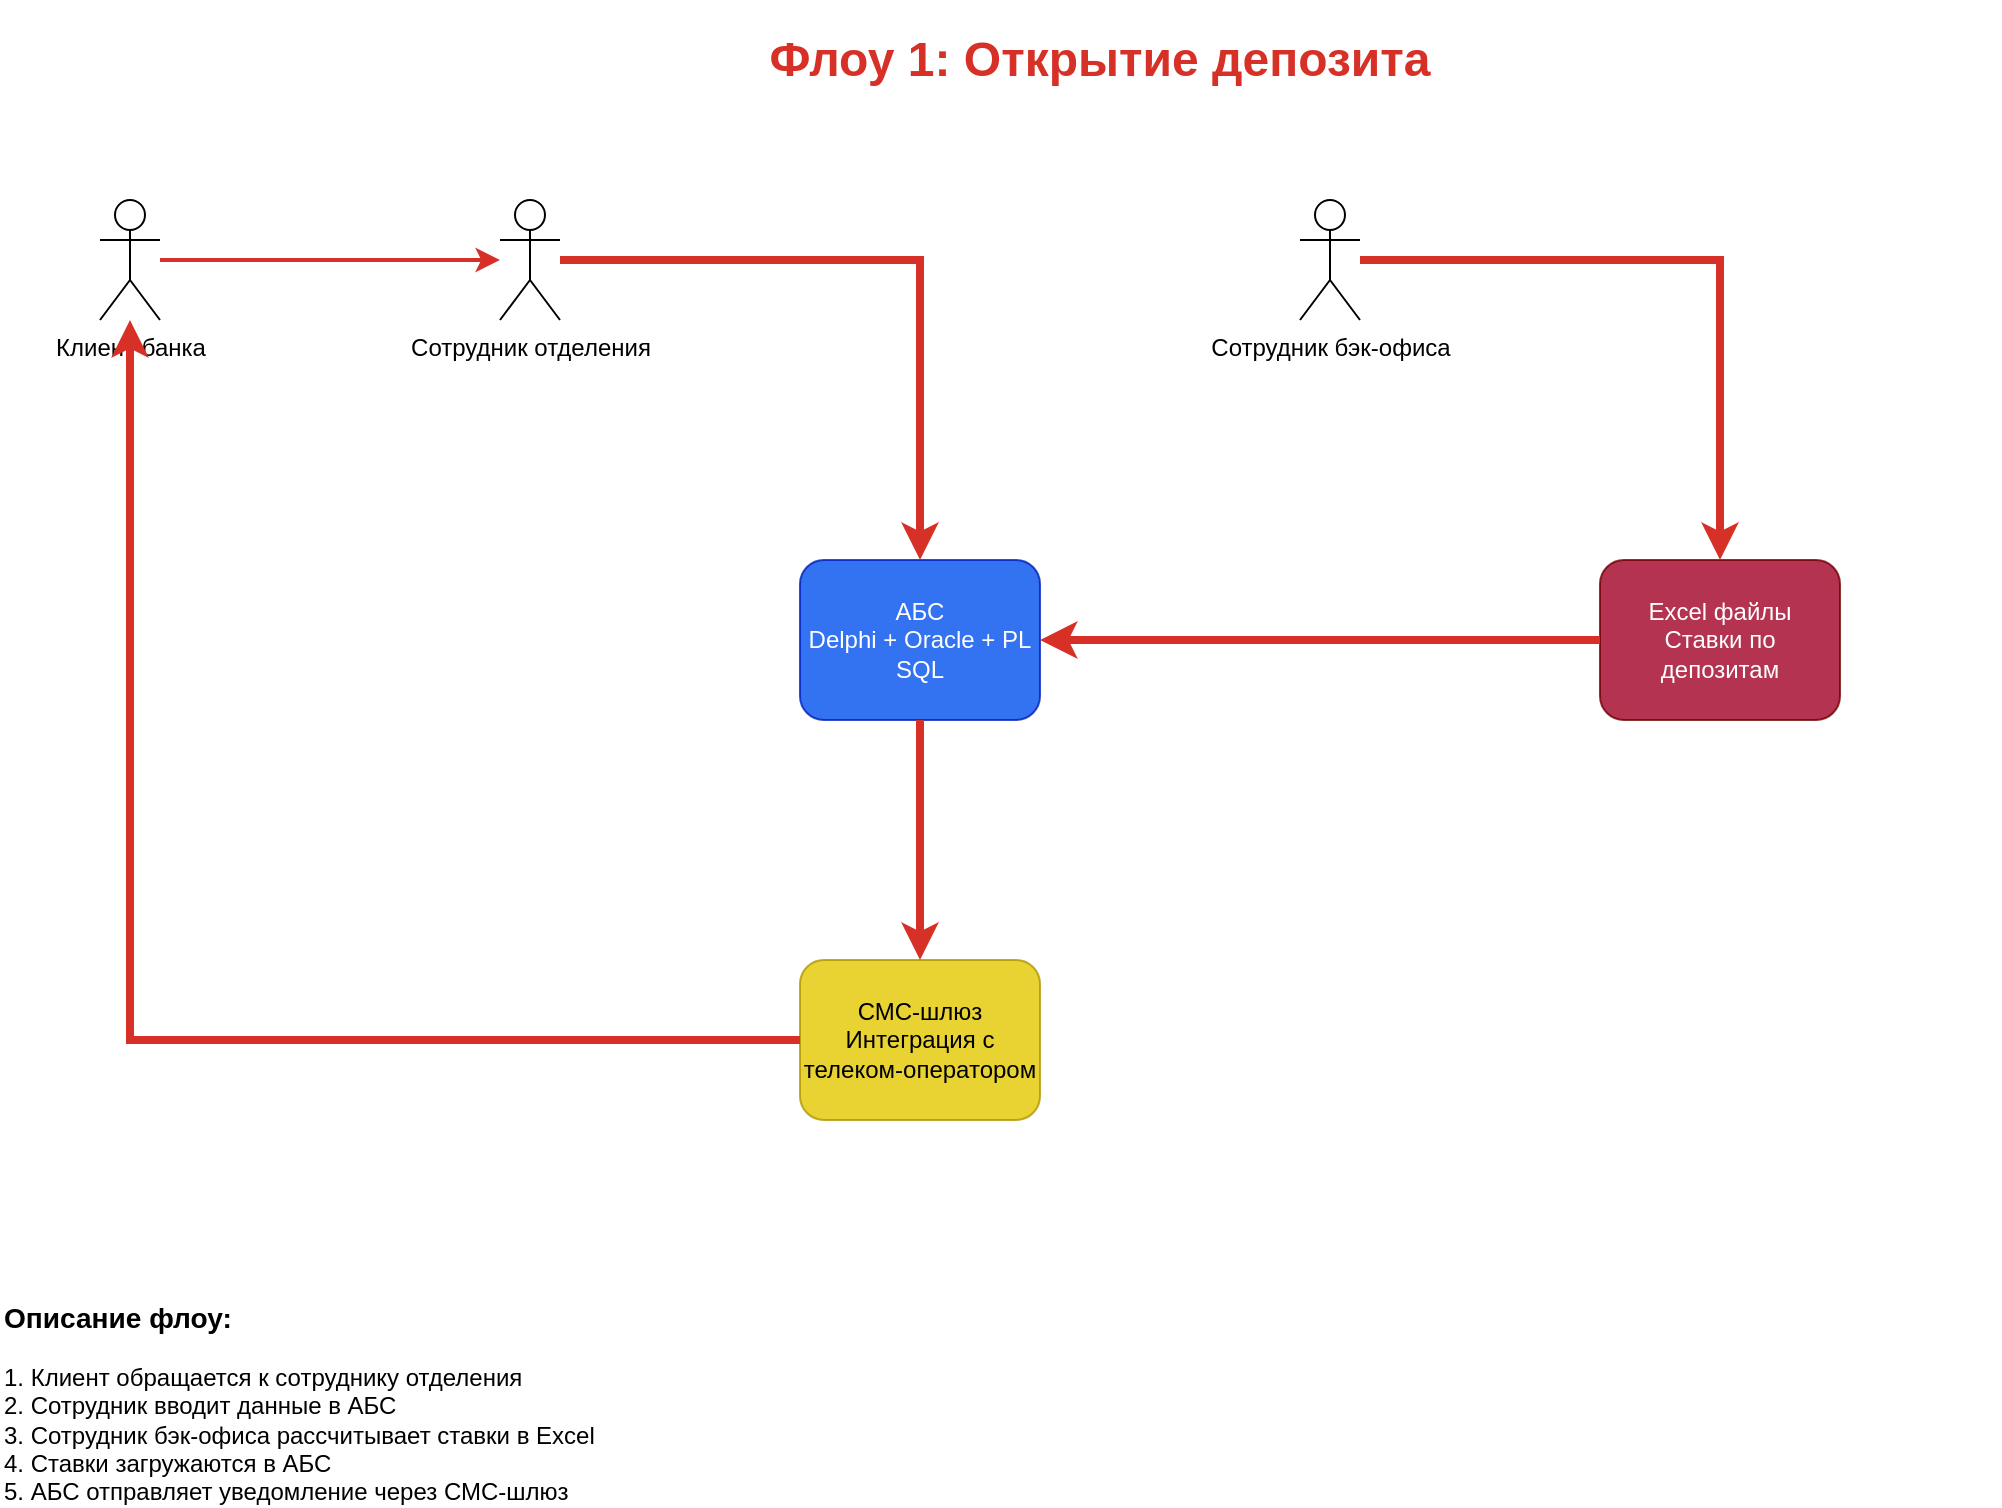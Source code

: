 <?xml version="1.0" encoding="UTF-8"?>
<mxfile version="28.1.0" pages="5">
  <diagram id="SDEcN5aE8mIFX2fuB6lK" name="Флоу 1 - Открытие депозита">
    <mxGraphModel dx="1216" dy="704" grid="1" gridSize="10" guides="1" tooltips="1" connect="1" arrows="1" fold="1" page="1" pageScale="1" pageWidth="827" pageHeight="1169" math="0" shadow="0">
      <root>
        <mxCell id="0" />
        <mxCell id="1" parent="0" />
        <mxCell id="dULL-XnE3XtC2CjLmlXY-1" value="Флоу 1: Открытие депозита" style="text;html=1;align=center;verticalAlign=middle;whiteSpace=wrap;rounded=0;fontSize=24;fontStyle=1;fontColor=#d73027;" vertex="1" parent="1">
          <mxGeometry x="400" y="20" width="400" height="60" as="geometry" />
        </mxCell>
        <mxCell id="dULL-XnE3XtC2CjLmlXY-2" value="Клиент банка" style="shape=umlActor;verticalLabelPosition=bottom;verticalAlign=top;html=1;outlineConnect=0;" vertex="1" parent="1">
          <mxGeometry x="100" y="120" width="30" height="60" as="geometry" />
        </mxCell>
        <mxCell id="dULL-XnE3XtC2CjLmlXY-3" value="Сотрудник отделения" style="shape=umlActor;verticalLabelPosition=bottom;verticalAlign=top;html=1;outlineConnect=0;" vertex="1" parent="1">
          <mxGeometry x="300" y="120" width="30" height="60" as="geometry" />
        </mxCell>
        <mxCell id="dULL-XnE3XtC2CjLmlXY-4" value="Сотрудник бэк-офиса" style="shape=umlActor;verticalLabelPosition=bottom;verticalAlign=top;html=1;outlineConnect=0;" vertex="1" parent="1">
          <mxGeometry x="700" y="120" width="30" height="60" as="geometry" />
        </mxCell>
        <mxCell id="dULL-XnE3XtC2CjLmlXY-5" value="АБС&lt;div&gt;Delphi + Oracle + PL SQL&lt;/div&gt;" style="rounded=1;whiteSpace=wrap;html=1;fillColor=#0050ef;fontColor=#ffffff;strokeColor=#001DBC;opacity=80;" vertex="1" parent="1">
          <mxGeometry x="450" y="300" width="120" height="80" as="geometry" />
        </mxCell>
        <mxCell id="dULL-XnE3XtC2CjLmlXY-6" value="СМС-шлюз&lt;div&gt;Интеграция с телеком-оператором&lt;/div&gt;" style="rounded=1;whiteSpace=wrap;html=1;fillColor=#e3c800;fontColor=#000000;strokeColor=#B09500;opacity=80;" vertex="1" parent="1">
          <mxGeometry x="450" y="500" width="120" height="80" as="geometry" />
        </mxCell>
        <mxCell id="dULL-XnE3XtC2CjLmlXY-7" value="Excel файлы&lt;div&gt;Ставки по депозитам&lt;/div&gt;" style="rounded=1;whiteSpace=wrap;html=1;fillColor=#a20025;fontColor=#ffffff;strokeColor=#6F0000;opacity=80;" vertex="1" parent="1">
          <mxGeometry x="850" y="300" width="120" height="80" as="geometry" />
        </mxCell>
        <mxCell id="dULL-XnE3XtC2CjLmlXY-8" style="edgeStyle=orthogonalEdgeStyle;rounded=0;orthogonalLoop=1;jettySize=auto;html=1;strokeColor=#d73027;strokeWidth=2;fontSize=10;" edge="1" parent="1" source="dULL-XnE3XtC2CjLmlXY-2" target="dULL-XnE3XtC2CjLmlXY-3">
          <mxGeometry relative="1" as="geometry" />
        </mxCell>
        <mxCell id="dULL-XnE3XtC2CjLmlXY-9" style="edgeStyle=orthogonalEdgeStyle;rounded=0;orthogonalLoop=1;jettySize=auto;html=1;strokeColor=#d73027;strokeWidth=4;" edge="1" parent="1" source="dULL-XnE3XtC2CjLmlXY-3" target="dULL-XnE3XtC2CjLmlXY-5">
          <mxGeometry relative="1" as="geometry" />
        </mxCell>
        <mxCell id="dULL-XnE3XtC2CjLmlXY-10" style="edgeStyle=orthogonalEdgeStyle;rounded=0;orthogonalLoop=1;jettySize=auto;html=1;strokeColor=#d73027;strokeWidth=4;" edge="1" parent="1" source="dULL-XnE3XtC2CjLmlXY-4" target="dULL-XnE3XtC2CjLmlXY-7">
          <mxGeometry relative="1" as="geometry" />
        </mxCell>
        <mxCell id="dULL-XnE3XtC2CjLmlXY-11" style="edgeStyle=orthogonalEdgeStyle;rounded=0;orthogonalLoop=1;jettySize=auto;html=1;strokeColor=#d73027;strokeWidth=4;" edge="1" parent="1" source="dULL-XnE3XtC2CjLmlXY-7" target="dULL-XnE3XtC2CjLmlXY-5">
          <mxGeometry relative="1" as="geometry" />
        </mxCell>
        <mxCell id="dULL-XnE3XtC2CjLmlXY-12" style="edgeStyle=orthogonalEdgeStyle;rounded=0;orthogonalLoop=1;jettySize=auto;html=1;strokeColor=#d73027;strokeWidth=4;" edge="1" parent="1" source="dULL-XnE3XtC2CjLmlXY-5" target="dULL-XnE3XtC2CjLmlXY-6">
          <mxGeometry relative="1" as="geometry" />
        </mxCell>
        <mxCell id="dULL-XnE3XtC2CjLmlXY-13" style="edgeStyle=orthogonalEdgeStyle;rounded=0;orthogonalLoop=1;jettySize=auto;html=1;strokeColor=#d73027;strokeWidth=4;" edge="1" parent="1" source="dULL-XnE3XtC2CjLmlXY-6" target="dULL-XnE3XtC2CjLmlXY-2">
          <mxGeometry relative="1" as="geometry" />
        </mxCell>
        <mxCell id="dULL-XnE3XtC2CjLmlXY-14" value="&lt;h3&gt;Описание флоу:&lt;/h3&gt;&lt;div&gt;1. Клиент обращается к сотруднику отделения&lt;/div&gt;&lt;div&gt;2. Сотрудник вводит данные в АБС&lt;/div&gt;&lt;div&gt;3. Сотрудник бэк-офиса рассчитывает ставки в Excel&lt;/div&gt;&lt;div&gt;4. Ставки загружаются в АБС&lt;/div&gt;&lt;div&gt;5. АБС отправляет уведомление через СМС-шлюз&lt;/div&gt;&lt;div&gt;6. Клиент получает СМС-подтверждение&lt;/div&gt;" style="text;html=1;whiteSpace=wrap;overflow=hidden;rounded=0;" vertex="1" parent="1">
          <mxGeometry x="50" y="650" width="1000" height="120" as="geometry" />
        </mxCell>
      </root>
    </mxGraphModel>
  </diagram>
  <diagram name="Флоу 2 - Консультирование" id="VXCpD2yp5AxTk0F-TdPb">
    <mxGraphModel dx="1200" dy="800" grid="1" gridSize="10" guides="1" tooltips="1" connect="1" arrows="1" fold="1" page="2" pageScale="1" pageWidth="1200" pageHeight="800" math="0" shadow="0">
      <root>
        <mxCell id="0" />
        <mxCell id="1" parent="0" />
        <!-- Заголовок -->
        <mxCell id="title2" value="Флоу 2: Консультирование" style="text;html=1;align=center;verticalAlign=middle;whiteSpace=wrap;rounded=0;fontSize=24;fontStyle=1;fontColor=#4575b4;" vertex="1" parent="1">
          <mxGeometry x="400" y="20" width="400" height="60" as="geometry" />
        </mxCell>
        <!-- АКТОРЫ -->
        <mxCell id="client2" value="Клиент банка" style="shape=umlActor;verticalLabelPosition=bottom;verticalAlign=top;html=1;outlineConnect=0;" vertex="1" parent="1">
          <mxGeometry x="100" y="120" width="30" height="60" as="geometry" />
        </mxCell>
        <mxCell id="callcenter-operator2" value="Оператор кол-центра" style="shape=umlActor;verticalLabelPosition=bottom;verticalAlign=top;html=1;outlineConnect=0;" vertex="1" parent="1">
          <mxGeometry x="500" y="120" width="30" height="60" as="geometry" />
        </mxCell>
        <!-- СИСТЕМЫ -->
        <mxCell id="callcenter-system2" value="Система кол-центра&lt;div&gt;React.js + Java Spring Boot + PostgreSQL&lt;/div&gt;" style="rounded=1;whiteSpace=wrap;html=1;fillColor=#0050ef;fontColor=#ffffff;strokeColor=#001DBC;opacity=80;" vertex="1" parent="1">
          <mxGeometry x="650" y="300" width="120" height="80" as="geometry" />
        </mxCell>
        <mxCell id="abs2" value="АБС&lt;div&gt;Delphi + Oracle + PL SQL&lt;/div&gt;" style="rounded=1;whiteSpace=wrap;html=1;fillColor=#0050ef;fontColor=#ffffff;strokeColor=#001DBC;opacity=80;" vertex="1" parent="1">
          <mxGeometry x="450" y="300" width="120" height="80" as="geometry" />
        </mxCell>
        <mxCell id="sms-gateway2" value="СМС-шлюз&lt;div&gt;Интеграция с телеком-оператором&lt;/div&gt;" style="rounded=1;whiteSpace=wrap;html=1;fillColor=#e3c800;fontColor=#000000;strokeColor=#B09500;opacity=80;" vertex="1" parent="1">
          <mxGeometry x="450" y="500" width="120" height="80" as="geometry" />
        </mxCell>
        <!-- СТРЕЛКИ ФЛОУ 2 -->
        <mxCell id="flow2-1" style="edgeStyle=orthogonalEdgeStyle;rounded=0;orthogonalLoop=1;jettySize=auto;html=1;strokeColor=#4575b4;strokeWidth=4;" edge="1" parent="1" source="client2" target="callcenter-operator2">
          <mxGeometry relative="1" as="geometry" />
        </mxCell>
        <mxCell id="flow2-2" style="edgeStyle=orthogonalEdgeStyle;rounded=0;orthogonalLoop=1;jettySize=auto;html=1;strokeColor=#4575b4;strokeWidth=4;" edge="1" parent="1" source="callcenter-operator2" target="callcenter-system2">
          <mxGeometry relative="1" as="geometry" />
        </mxCell>
        <mxCell id="flow2-3" style="edgeStyle=orthogonalEdgeStyle;rounded=0;orthogonalLoop=1;jettySize=auto;html=1;strokeColor=#4575b4;strokeWidth=4;" edge="1" parent="1" source="callcenter-system2" target="abs2">
          <mxGeometry relative="1" as="geometry" />
        </mxCell>
        <mxCell id="flow2-4" style="edgeStyle=orthogonalEdgeStyle;rounded=0;orthogonalLoop=1;jettySize=auto;html=1;strokeColor=#4575b4;strokeWidth=4;" edge="1" parent="1" source="abs2" target="sms-gateway2">
          <mxGeometry relative="1" as="geometry" />
        </mxCell>
        <mxCell id="flow2-5" style="edgeStyle=orthogonalEdgeStyle;rounded=0;orthogonalLoop=1;jettySize=auto;html=1;strokeColor=#4575b4;strokeWidth=4;" edge="1" parent="1" source="sms-gateway2" target="client2">
          <mxGeometry relative="1" as="geometry" />
        </mxCell>
        <!-- ОПИСАНИЕ -->
        <mxCell id="description2" value="&lt;h3&gt;Описание флоу:&lt;/h3&gt;&lt;div&gt;1. Клиент звонит в кол-центр&lt;/div&gt;&lt;div&gt;2. Оператор кол-центра обрабатывает запрос&lt;/div&gt;&lt;div&gt;3. Система кол-центра запрашивает данные из АБС&lt;/div&gt;&lt;div&gt;4. АБС отправляет уведомление через СМС-шлюз&lt;/div&gt;&lt;div&gt;5. Клиент получает СМС-подтверждение&lt;/div&gt;" style="text;html=1;whiteSpace=wrap;overflow=hidden;rounded=0;" vertex="1" parent="1">
          <mxGeometry x="50" y="650" width="1000" height="120" as="geometry" />
        </mxCell>
      </root>
    </mxGraphModel>
  </diagram>
  <diagram name="Флоу 3 - Подача заявки" id="iLowLFmEuqx5V4elURgO">
    <mxGraphModel dx="1200" dy="800" grid="1" gridSize="10" guides="1" tooltips="1" connect="1" arrows="1" fold="1" page="3" pageScale="1" pageWidth="1200" pageHeight="800" math="0" shadow="0">
      <root>
        <mxCell id="0" />
        <mxCell id="1" parent="0" />
        <!-- Заголовок -->
        <mxCell id="title3" value="Флоу 3: Подача заявки" style="text;html=1;align=center;verticalAlign=middle;whiteSpace=wrap;rounded=0;fontSize=24;fontStyle=1;fontColor=#1a9850;" vertex="1" parent="1">
          <mxGeometry x="400" y="20" width="400" height="60" as="geometry" />
        </mxCell>
        <!-- АКТОРЫ -->
        <mxCell id="client3" value="Клиент банка" style="shape=umlActor;verticalLabelPosition=bottom;verticalAlign=top;html=1;outlineConnect=0;" vertex="1" parent="1">
          <mxGeometry x="100" y="120" width="30" height="60" as="geometry" />
        </mxCell>
        <mxCell id="callcenter-operator3" value="Оператор кол-центра" style="shape=umlActor;verticalLabelPosition=bottom;verticalAlign=top;html=1;outlineConnect=0;" vertex="1" parent="1">
          <mxGeometry x="700" y="120" width="30" height="60" as="geometry" />
        </mxCell>
        <!-- СИСТЕМЫ -->
        <mxCell id="website3" value="Сайт банка&lt;div&gt;PHP + React.js&lt;/div&gt;" style="rounded=1;whiteSpace=wrap;html=1;fillColor=#0050ef;fontColor=#ffffff;strokeColor=#001DBC;opacity=80;" vertex="1" parent="1">
          <mxGeometry x="250" y="300" width="120" height="80" as="geometry" />
        </mxCell>
        <mxCell id="callcenter-system3" value="Система кол-центра&lt;div&gt;React.js + Java Spring Boot + PostgreSQL&lt;/div&gt;" style="rounded=1;whiteSpace=wrap;html=1;fillColor=#0050ef;fontColor=#ffffff;strokeColor=#001DBC;opacity=80;" vertex="1" parent="1">
          <mxGeometry x="450" y="300" width="120" height="80" as="geometry" />
        </mxCell>
        <!-- СТРЕЛКИ ФЛОУ 3 -->
        <mxCell id="flow3-1" style="edgeStyle=orthogonalEdgeStyle;rounded=0;orthogonalLoop=1;jettySize=auto;html=1;strokeColor=#1a9850;strokeWidth=4;" edge="1" parent="1" source="client3" target="website3">
          <mxGeometry relative="1" as="geometry" />
        </mxCell>
        <mxCell id="flow3-2" style="edgeStyle=orthogonalEdgeStyle;rounded=0;orthogonalLoop=1;jettySize=auto;html=1;strokeColor=#1a9850;strokeWidth=4;" edge="1" parent="1" source="website3" target="callcenter-system3">
          <mxGeometry relative="1" as="geometry" />
        </mxCell>
        <mxCell id="flow3-3" style="edgeStyle=orthogonalEdgeStyle;rounded=0;orthogonalLoop=1;jettySize=auto;html=1;strokeColor=#1a9850;strokeWidth=4;" edge="1" parent="1" source="callcenter-system3" target="callcenter-operator3">
          <mxGeometry relative="1" as="geometry" />
        </mxCell>
        <mxCell id="flow3-4" style="edgeStyle=orthogonalEdgeStyle;rounded=0;orthogonalLoop=1;jettySize=auto;html=1;strokeColor=#1a9850;strokeWidth=4;" edge="1" parent="1" source="callcenter-operator3" target="client3">
          <mxGeometry relative="1" as="geometry" />
        </mxCell>
        <!-- ОПИСАНИЕ -->
        <mxCell id="description3" value="&lt;h3&gt;Описание флоу:&lt;/h3&gt;&lt;div&gt;1. Клиент заходит на сайт банка&lt;/div&gt;&lt;div&gt;2. Сайт передает заявку в систему кол-центра&lt;/div&gt;&lt;div&gt;3. Система кол-центра передает заявку оператору&lt;/div&gt;&lt;div&gt;4. Оператор связывается с клиентом&lt;/div&gt;" style="text;html=1;whiteSpace=wrap;overflow=hidden;rounded=0;" vertex="1" parent="1">
          <mxGeometry x="50" y="650" width="1000" height="120" as="geometry" />
        </mxCell>
      </root>
    </mxGraphModel>
  </diagram>
  <diagram name="Флоу 4 - Проведение платежа" id="PldoOKZJ7Zaa9CfQ0Hre">
    <mxGraphModel dx="1200" dy="800" grid="1" gridSize="10" guides="1" tooltips="1" connect="1" arrows="1" fold="1" page="4" pageScale="1" pageWidth="1200" pageHeight="800" math="0" shadow="0">
      <root>
        <mxCell id="0" />
        <mxCell id="1" parent="0" />
        <!-- Заголовок -->
        <mxCell id="title4" value="Флоу 4: Проведение платежа" style="text;html=1;align=center;verticalAlign=middle;whiteSpace=wrap;rounded=0;fontSize=24;fontStyle=1;fontColor=#fd8d3c;" vertex="1" parent="1">
          <mxGeometry x="400" y="20" width="400" height="60" as="geometry" />
        </mxCell>
        <!-- АКТОРЫ -->
        <mxCell id="client4" value="Клиент банка" style="shape=umlActor;verticalLabelPosition=bottom;verticalAlign=top;html=1;outlineConnect=0;" vertex="1" parent="1">
          <mxGeometry x="100" y="120" width="30" height="60" as="geometry" />
        </mxCell>
        <!-- СИСТЕМЫ -->
        <mxCell id="internet-bank4" value="Интернет-банк&lt;div&gt;ASP.NET MVC 4.5 + MS SQL&lt;/div&gt;" style="rounded=1;whiteSpace=wrap;html=1;fillColor=#0050ef;fontColor=#ffffff;strokeColor=#001DBC;opacity=80;" vertex="1" parent="1">
          <mxGeometry x="250" y="300" width="120" height="80" as="geometry" />
        </mxCell>
        <mxCell id="abs4" value="АБС&lt;div&gt;Delphi + Oracle + PL SQL&lt;/div&gt;" style="rounded=1;whiteSpace=wrap;html=1;fillColor=#0050ef;fontColor=#ffffff;strokeColor=#001DBC;opacity=80;" vertex="1" parent="1">
          <mxGeometry x="450" y="300" width="120" height="80" as="geometry" />
        </mxCell>
        <mxCell id="sms-gateway4" value="СМС-шлюз&lt;div&gt;Интеграция с телеком-оператором&lt;/div&gt;" style="rounded=1;whiteSpace=wrap;html=1;fillColor=#e3c800;fontColor=#000000;strokeColor=#B09500;opacity=80;" vertex="1" parent="1">
          <mxGeometry x="450" y="500" width="120" height="80" as="geometry" />
        </mxCell>
        <!-- СТРЕЛКИ ФЛОУ 4 -->
        <mxCell id="flow4-1" style="edgeStyle=orthogonalEdgeStyle;rounded=0;orthogonalLoop=1;jettySize=auto;html=1;strokeColor=#fd8d3c;strokeWidth=4;" edge="1" parent="1" source="client4" target="internet-bank4">
          <mxGeometry relative="1" as="geometry" />
        </mxCell>
        <mxCell id="flow4-2" style="edgeStyle=orthogonalEdgeStyle;rounded=0;orthogonalLoop=1;jettySize=auto;html=1;strokeColor=#fd8d3c;strokeWidth=4;" edge="1" parent="1" source="internet-bank4" target="abs4">
          <mxGeometry relative="1" as="geometry" />
        </mxCell>
        <mxCell id="flow4-3" style="edgeStyle=orthogonalEdgeStyle;rounded=0;orthogonalLoop=1;jettySize=auto;html=1;strokeColor=#fd8d3c;strokeWidth=4;" edge="1" parent="1" source="abs4" target="sms-gateway4">
          <mxGeometry relative="1" as="geometry" />
        </mxCell>
        <mxCell id="flow4-4" style="edgeStyle=orthogonalEdgeStyle;rounded=0;orthogonalLoop=1;jettySize=auto;html=1;strokeColor=#fd8d3c;strokeWidth=4;" edge="1" parent="1" source="sms-gateway4" target="client4">
          <mxGeometry relative="1" as="geometry" />
        </mxCell>
        <!-- ОПИСАНИЕ -->
        <mxCell id="description4" value="&lt;h3&gt;Описание флоу:&lt;/h3&gt;&lt;div&gt;1. Клиент входит в интернет-банк&lt;/div&gt;&lt;div&gt;2. Интернет-банк передает платеж в АБС&lt;/div&gt;&lt;div&gt;3. АБС отправляет уведомление через СМС-шлюз&lt;/div&gt;&lt;div&gt;4. Клиент получает СМС-подтверждение&lt;/div&gt;" style="text;html=1;whiteSpace=wrap;overflow=hidden;rounded=0;" vertex="1" parent="1">
          <mxGeometry x="50" y="650" width="1000" height="120" as="geometry" />
        </mxCell>
      </root>
    </mxGraphModel>
  </diagram>
  <diagram id="COYLt_VT9IJSnC5lXkUM" name="Страница — 5">
    <mxGraphModel dx="1737" dy="1006" grid="1" gridSize="10" guides="1" tooltips="1" connect="1" arrows="1" fold="1" page="1" pageScale="1" pageWidth="827" pageHeight="1169" math="0" shadow="0">
      <root>
        <mxCell id="0" />
        <mxCell id="1" parent="0" />
        <mxCell id="48U98SgP3mwVh-0RyYtY-1" value="Схема интеграции приложений банка «Стандарт» - 4 основных флоу" style="text;html=1;align=center;verticalAlign=middle;whiteSpace=wrap;rounded=0;fontSize=28;fontStyle=1;" vertex="1" parent="1">
          <mxGeometry x="630" y="420" width="800" height="60" as="geometry" />
        </mxCell>
        <mxCell id="48U98SgP3mwVh-0RyYtY-2" value="ФЛОУ 1: Открытие депозита" style="text;html=1;align=center;verticalAlign=middle;whiteSpace=wrap;rounded=0;fontSize=20;fontStyle=1;fontColor=#d73027;fillColor=#fee5d9;strokeColor=#d73027;" vertex="1" parent="1">
          <mxGeometry x="280" y="500" width="350" height="40" as="geometry" />
        </mxCell>
        <mxCell id="48U98SgP3mwVh-0RyYtY-3" value="Клиент банка" style="shape=umlActor;verticalLabelPosition=bottom;verticalAlign=top;html=1;outlineConnect=0;" vertex="1" parent="1">
          <mxGeometry x="300" y="560" width="30" height="60" as="geometry" />
        </mxCell>
        <mxCell id="48U98SgP3mwVh-0RyYtY-4" value="Сотрудник отделения" style="shape=umlActor;verticalLabelPosition=bottom;verticalAlign=top;html=1;outlineConnect=0;" vertex="1" parent="1">
          <mxGeometry x="420" y="560" width="30" height="60" as="geometry" />
        </mxCell>
        <mxCell id="48U98SgP3mwVh-0RyYtY-5" value="Сотрудник бэк-офиса" style="shape=umlActor;verticalLabelPosition=bottom;verticalAlign=top;html=1;outlineConnect=0;" vertex="1" parent="1">
          <mxGeometry x="555" y="560" width="30" height="60" as="geometry" />
        </mxCell>
        <mxCell id="48U98SgP3mwVh-0RyYtY-6" value="АБС&lt;div&gt;Delphi + Oracle + PL SQL&lt;/div&gt;" style="rounded=1;whiteSpace=wrap;html=1;fillColor=#0050ef;fontColor=#ffffff;strokeColor=#001DBC;opacity=80;" vertex="1" parent="1">
          <mxGeometry x="385" y="690" width="100" height="60" as="geometry" />
        </mxCell>
        <mxCell id="48U98SgP3mwVh-0RyYtY-7" value="СМС-шлюз&lt;div&gt;Интеграция с телеком-оператором&lt;/div&gt;" style="rounded=1;whiteSpace=wrap;html=1;fillColor=#e3c800;fontColor=#000000;strokeColor=#B09500;opacity=80;" vertex="1" parent="1">
          <mxGeometry x="375" y="820" width="100" height="60" as="geometry" />
        </mxCell>
        <mxCell id="48U98SgP3mwVh-0RyYtY-8" value="Excel файлы&lt;div&gt;Ставки по депозитам&lt;/div&gt;" style="rounded=1;whiteSpace=wrap;html=1;fillColor=#a20025;fontColor=#ffffff;strokeColor=#6F0000;opacity=80;" vertex="1" parent="1">
          <mxGeometry x="520" y="690" width="100" height="60" as="geometry" />
        </mxCell>
        <mxCell id="48U98SgP3mwVh-0RyYtY-9" style="edgeStyle=orthogonalEdgeStyle;rounded=0;orthogonalLoop=1;jettySize=auto;html=1;strokeColor=#d73027;strokeWidth=1;" edge="1" parent="1" source="48U98SgP3mwVh-0RyYtY-3" target="48U98SgP3mwVh-0RyYtY-4">
          <mxGeometry relative="1" as="geometry" />
        </mxCell>
        <mxCell id="48U98SgP3mwVh-0RyYtY-10" style="edgeStyle=orthogonalEdgeStyle;rounded=0;orthogonalLoop=1;jettySize=auto;html=1;strokeColor=#d73027;strokeWidth=1;" edge="1" parent="1" source="48U98SgP3mwVh-0RyYtY-4" target="48U98SgP3mwVh-0RyYtY-6">
          <mxGeometry relative="1" as="geometry" />
        </mxCell>
        <mxCell id="48U98SgP3mwVh-0RyYtY-11" style="edgeStyle=orthogonalEdgeStyle;rounded=0;orthogonalLoop=1;jettySize=auto;html=1;strokeColor=#d73027;strokeWidth=1;" edge="1" parent="1" source="48U98SgP3mwVh-0RyYtY-5" target="48U98SgP3mwVh-0RyYtY-8">
          <mxGeometry relative="1" as="geometry" />
        </mxCell>
        <mxCell id="48U98SgP3mwVh-0RyYtY-12" style="edgeStyle=orthogonalEdgeStyle;rounded=0;orthogonalLoop=1;jettySize=auto;html=1;strokeColor=#d73027;strokeWidth=1;" edge="1" parent="1" source="48U98SgP3mwVh-0RyYtY-8" target="48U98SgP3mwVh-0RyYtY-6">
          <mxGeometry relative="1" as="geometry" />
        </mxCell>
        <mxCell id="48U98SgP3mwVh-0RyYtY-13" style="edgeStyle=orthogonalEdgeStyle;rounded=0;orthogonalLoop=1;jettySize=auto;html=1;strokeColor=#d73027;strokeWidth=1;" edge="1" parent="1" source="48U98SgP3mwVh-0RyYtY-6">
          <mxGeometry relative="1" as="geometry">
            <mxPoint x="435" y="820" as="targetPoint" />
          </mxGeometry>
        </mxCell>
        <mxCell id="48U98SgP3mwVh-0RyYtY-14" style="edgeStyle=orthogonalEdgeStyle;rounded=0;orthogonalLoop=1;jettySize=auto;html=1;strokeColor=#d73027;strokeWidth=1;" edge="1" parent="1" target="48U98SgP3mwVh-0RyYtY-3">
          <mxGeometry relative="1" as="geometry">
            <mxPoint x="385" y="850" as="sourcePoint" />
          </mxGeometry>
        </mxCell>
        <mxCell id="48U98SgP3mwVh-0RyYtY-15" value="ФЛОУ 2: Консультирование" style="text;html=1;align=center;verticalAlign=middle;whiteSpace=wrap;rounded=0;fontSize=20;fontStyle=1;fontColor=#4575b4;fillColor=#e3f2fd;strokeColor=#4575b4;" vertex="1" parent="1">
          <mxGeometry x="680" y="500" width="350" height="40" as="geometry" />
        </mxCell>
        <mxCell id="48U98SgP3mwVh-0RyYtY-16" value="Клиент банка" style="shape=umlActor;verticalLabelPosition=bottom;verticalAlign=top;html=1;outlineConnect=0;" vertex="1" parent="1">
          <mxGeometry x="710" y="560" width="30" height="60" as="geometry" />
        </mxCell>
        <mxCell id="48U98SgP3mwVh-0RyYtY-17" value="Оператор кол-центра" style="shape=umlActor;verticalLabelPosition=bottom;verticalAlign=top;html=1;outlineConnect=0;" vertex="1" parent="1">
          <mxGeometry x="830" y="560" width="30" height="60" as="geometry" />
        </mxCell>
        <mxCell id="48U98SgP3mwVh-0RyYtY-18" value="Система кол-центра&lt;div&gt;React.js + Java Spring Boot + PostgreSQL&lt;/div&gt;" style="rounded=1;whiteSpace=wrap;html=1;fillColor=#0050ef;fontColor=#ffffff;strokeColor=#001DBC;opacity=80;" vertex="1" parent="1">
          <mxGeometry x="920" y="690" width="110" height="70" as="geometry" />
        </mxCell>
        <mxCell id="48U98SgP3mwVh-0RyYtY-19" value="АБС&lt;div&gt;Delphi + Oracle + PL SQL&lt;/div&gt;" style="rounded=1;whiteSpace=wrap;html=1;fillColor=#0050ef;fontColor=#ffffff;strokeColor=#001DBC;opacity=80;" vertex="1" parent="1">
          <mxGeometry x="780" y="695" width="100" height="60" as="geometry" />
        </mxCell>
        <mxCell id="48U98SgP3mwVh-0RyYtY-20" value="СМС-шлюз&lt;div&gt;Интеграция с телеком-оператором&lt;/div&gt;" style="rounded=1;whiteSpace=wrap;html=1;fillColor=#e3c800;fontColor=#000000;strokeColor=#B09500;opacity=80;" vertex="1" parent="1">
          <mxGeometry x="780" y="800" width="100" height="60" as="geometry" />
        </mxCell>
        <mxCell id="48U98SgP3mwVh-0RyYtY-21" style="edgeStyle=orthogonalEdgeStyle;rounded=0;orthogonalLoop=1;jettySize=auto;html=1;strokeColor=#4575b4;strokeWidth=1;" edge="1" parent="1" source="48U98SgP3mwVh-0RyYtY-16" target="48U98SgP3mwVh-0RyYtY-17">
          <mxGeometry relative="1" as="geometry" />
        </mxCell>
        <mxCell id="48U98SgP3mwVh-0RyYtY-22" style="edgeStyle=orthogonalEdgeStyle;rounded=0;orthogonalLoop=1;jettySize=auto;html=1;strokeColor=#4575b4;strokeWidth=1;" edge="1" parent="1" source="48U98SgP3mwVh-0RyYtY-17" target="48U98SgP3mwVh-0RyYtY-18">
          <mxGeometry relative="1" as="geometry" />
        </mxCell>
        <mxCell id="48U98SgP3mwVh-0RyYtY-23" style="edgeStyle=orthogonalEdgeStyle;rounded=0;orthogonalLoop=1;jettySize=auto;html=1;strokeColor=#4575b4;strokeWidth=1;" edge="1" parent="1" source="48U98SgP3mwVh-0RyYtY-18" target="48U98SgP3mwVh-0RyYtY-19">
          <mxGeometry relative="1" as="geometry" />
        </mxCell>
        <mxCell id="48U98SgP3mwVh-0RyYtY-24" style="edgeStyle=orthogonalEdgeStyle;rounded=0;orthogonalLoop=1;jettySize=auto;html=1;strokeColor=#4575b4;strokeWidth=1;" edge="1" parent="1" source="48U98SgP3mwVh-0RyYtY-19" target="48U98SgP3mwVh-0RyYtY-20">
          <mxGeometry relative="1" as="geometry" />
        </mxCell>
        <mxCell id="48U98SgP3mwVh-0RyYtY-25" style="edgeStyle=orthogonalEdgeStyle;rounded=0;orthogonalLoop=1;jettySize=auto;html=1;strokeColor=#4575b4;strokeWidth=1;" edge="1" parent="1" source="48U98SgP3mwVh-0RyYtY-20" target="48U98SgP3mwVh-0RyYtY-16">
          <mxGeometry relative="1" as="geometry" />
        </mxCell>
        <mxCell id="48U98SgP3mwVh-0RyYtY-26" value="ФЛОУ 3: Подача заявки" style="text;html=1;align=center;verticalAlign=middle;whiteSpace=wrap;rounded=0;fontSize=20;fontStyle=1;fontColor=#1a9850;fillColor=#e8f5e8;strokeColor=#1a9850;" vertex="1" parent="1">
          <mxGeometry x="1080" y="500" width="350" height="40" as="geometry" />
        </mxCell>
        <mxCell id="48U98SgP3mwVh-0RyYtY-27" value="Клиент банка" style="shape=umlActor;verticalLabelPosition=bottom;verticalAlign=top;html=1;outlineConnect=0;" vertex="1" parent="1">
          <mxGeometry x="1122.5" y="560" width="30" height="60" as="geometry" />
        </mxCell>
        <mxCell id="48U98SgP3mwVh-0RyYtY-28" value="Оператор кол-центра" style="shape=umlActor;verticalLabelPosition=bottom;verticalAlign=top;html=1;outlineConnect=0;" vertex="1" parent="1">
          <mxGeometry x="1357.5" y="560" width="30" height="60" as="geometry" />
        </mxCell>
        <mxCell id="48U98SgP3mwVh-0RyYtY-29" value="Сайт банка&lt;div&gt;PHP + React.js&lt;/div&gt;" style="rounded=1;whiteSpace=wrap;html=1;fillColor=#0050ef;fontColor=#ffffff;strokeColor=#001DBC;opacity=80;" vertex="1" parent="1">
          <mxGeometry x="1087.5" y="760" width="100" height="60" as="geometry" />
        </mxCell>
        <mxCell id="48U98SgP3mwVh-0RyYtY-30" value="Система кол-центра&lt;div&gt;React.js + Java Spring Boot + PostgreSQL&lt;/div&gt;" style="rounded=1;whiteSpace=wrap;html=1;fillColor=#0050ef;fontColor=#ffffff;strokeColor=#001DBC;opacity=80;" vertex="1" parent="1">
          <mxGeometry x="1318.75" y="750" width="107.5" height="80" as="geometry" />
        </mxCell>
        <mxCell id="48U98SgP3mwVh-0RyYtY-31" style="edgeStyle=orthogonalEdgeStyle;rounded=0;orthogonalLoop=1;jettySize=auto;html=1;strokeColor=#1a9850;strokeWidth=1;" edge="1" parent="1" source="48U98SgP3mwVh-0RyYtY-27" target="48U98SgP3mwVh-0RyYtY-29">
          <mxGeometry relative="1" as="geometry" />
        </mxCell>
        <mxCell id="48U98SgP3mwVh-0RyYtY-32" style="edgeStyle=orthogonalEdgeStyle;rounded=0;orthogonalLoop=1;jettySize=auto;html=1;strokeColor=#1a9850;strokeWidth=1;" edge="1" parent="1" source="48U98SgP3mwVh-0RyYtY-29" target="48U98SgP3mwVh-0RyYtY-30">
          <mxGeometry relative="1" as="geometry" />
        </mxCell>
        <mxCell id="48U98SgP3mwVh-0RyYtY-33" style="edgeStyle=orthogonalEdgeStyle;rounded=0;orthogonalLoop=1;jettySize=auto;html=1;strokeColor=#1a9850;strokeWidth=1;" edge="1" parent="1" source="48U98SgP3mwVh-0RyYtY-30" target="48U98SgP3mwVh-0RyYtY-28">
          <mxGeometry relative="1" as="geometry" />
        </mxCell>
        <mxCell id="48U98SgP3mwVh-0RyYtY-34" style="edgeStyle=orthogonalEdgeStyle;rounded=0;orthogonalLoop=1;jettySize=auto;html=1;strokeColor=#1a9850;strokeWidth=1;" edge="1" parent="1" source="48U98SgP3mwVh-0RyYtY-28" target="48U98SgP3mwVh-0RyYtY-27">
          <mxGeometry relative="1" as="geometry" />
        </mxCell>
        <mxCell id="48U98SgP3mwVh-0RyYtY-35" value="ФЛОУ 4: Проведение платежа" style="text;html=1;align=center;verticalAlign=middle;whiteSpace=wrap;rounded=0;fontSize=20;fontStyle=1;fontColor=#fd8d3c;fillColor=#fff3e0;strokeColor=#fd8d3c;" vertex="1" parent="1">
          <mxGeometry x="1480" y="500" width="350" height="40" as="geometry" />
        </mxCell>
        <mxCell id="48U98SgP3mwVh-0RyYtY-36" value="Клиент банка" style="shape=umlActor;verticalLabelPosition=bottom;verticalAlign=top;html=1;outlineConnect=0;" vertex="1" parent="1">
          <mxGeometry x="1510" y="560" width="30" height="60" as="geometry" />
        </mxCell>
        <mxCell id="48U98SgP3mwVh-0RyYtY-37" value="Интернет-банк&lt;div&gt;ASP.NET MVC 4.5 + MS SQL&lt;/div&gt;" style="rounded=1;whiteSpace=wrap;html=1;fillColor=#0050ef;fontColor=#ffffff;strokeColor=#001DBC;opacity=80;" vertex="1" parent="1">
          <mxGeometry x="1590" y="560" width="100" height="60" as="geometry" />
        </mxCell>
        <mxCell id="48U98SgP3mwVh-0RyYtY-38" value="АБС&lt;div&gt;Delphi + Oracle + PL SQL&lt;/div&gt;" style="rounded=1;whiteSpace=wrap;html=1;fillColor=#0050ef;fontColor=#ffffff;strokeColor=#001DBC;opacity=80;" vertex="1" parent="1">
          <mxGeometry x="1730" y="560" width="100" height="60" as="geometry" />
        </mxCell>
        <mxCell id="48U98SgP3mwVh-0RyYtY-39" value="СМС-шлюз&lt;div&gt;Интеграция с телеком-оператором&lt;/div&gt;" style="rounded=1;whiteSpace=wrap;html=1;fillColor=#e3c800;fontColor=#000000;strokeColor=#B09500;opacity=80;" vertex="1" parent="1">
          <mxGeometry x="1730" y="730" width="100" height="60" as="geometry" />
        </mxCell>
        <mxCell id="48U98SgP3mwVh-0RyYtY-40" style="edgeStyle=orthogonalEdgeStyle;rounded=0;orthogonalLoop=1;jettySize=auto;html=1;strokeColor=#fd8d3c;strokeWidth=1;" edge="1" parent="1" source="48U98SgP3mwVh-0RyYtY-36" target="48U98SgP3mwVh-0RyYtY-37">
          <mxGeometry relative="1" as="geometry" />
        </mxCell>
        <mxCell id="48U98SgP3mwVh-0RyYtY-41" style="edgeStyle=orthogonalEdgeStyle;rounded=0;orthogonalLoop=1;jettySize=auto;html=1;strokeColor=#fd8d3c;strokeWidth=1;" edge="1" parent="1" source="48U98SgP3mwVh-0RyYtY-37" target="48U98SgP3mwVh-0RyYtY-38">
          <mxGeometry relative="1" as="geometry" />
        </mxCell>
        <mxCell id="48U98SgP3mwVh-0RyYtY-42" style="edgeStyle=orthogonalEdgeStyle;rounded=0;orthogonalLoop=1;jettySize=auto;html=1;strokeColor=#fd8d3c;strokeWidth=2;" edge="1" parent="1" source="48U98SgP3mwVh-0RyYtY-38" target="48U98SgP3mwVh-0RyYtY-39">
          <mxGeometry relative="1" as="geometry" />
        </mxCell>
        <mxCell id="48U98SgP3mwVh-0RyYtY-43" style="edgeStyle=orthogonalEdgeStyle;rounded=0;orthogonalLoop=1;jettySize=auto;html=1;strokeColor=#fd8d3c;strokeWidth=1;" edge="1" parent="1" source="48U98SgP3mwVh-0RyYtY-39" target="48U98SgP3mwVh-0RyYtY-36">
          <mxGeometry relative="1" as="geometry" />
        </mxCell>
        <mxCell id="48U98SgP3mwVh-0RyYtY-44" value="Описание флоу:" style="text;html=1;align=left;verticalAlign=middle;whiteSpace=wrap;rounded=0;fontSize=18;fontStyle=1;" vertex="1" parent="1">
          <mxGeometry x="280" y="900" width="200" height="30" as="geometry" />
        </mxCell>
        <mxCell id="48U98SgP3mwVh-0RyYtY-45" value="&lt;b&gt;Флоу 1 (Красный):&lt;/b&gt;&lt;div&gt;1. Клиент → Сотрудник отделения&lt;/div&gt;&lt;div&gt;2. Сотрудник → АБС&lt;/div&gt;&lt;div&gt;3. Сотрудник бэк-офиса → Excel&lt;/div&gt;&lt;div&gt;4. Excel → АБС&lt;/div&gt;&lt;div&gt;5. АБС → СМС-шлюз&lt;/div&gt;&lt;div&gt;6. СМС-шлюз → Клиент&lt;/div&gt;" style="text;html=1;whiteSpace=wrap;overflow=hidden;rounded=0;fontSize=12;" vertex="1" parent="1">
          <mxGeometry x="280" y="940" width="350" height="120" as="geometry" />
        </mxCell>
        <mxCell id="48U98SgP3mwVh-0RyYtY-46" value="&lt;b&gt;Флоу 2 (Синий):&lt;/b&gt;&lt;div&gt;1. Клиент → Оператор кол-центра&lt;/div&gt;&lt;div&gt;2. Оператор → Система кол-центра&lt;/div&gt;&lt;div&gt;3. Система кол-центра → АБС&lt;/div&gt;&lt;div&gt;4. АБС → СМС-шлюз&lt;/div&gt;&lt;div&gt;5. СМС-шлюз → Клиент&lt;/div&gt;" style="text;html=1;whiteSpace=wrap;overflow=hidden;rounded=0;fontSize=12;" vertex="1" parent="1">
          <mxGeometry x="680" y="940" width="350" height="120" as="geometry" />
        </mxCell>
        <mxCell id="48U98SgP3mwVh-0RyYtY-47" value="&lt;b&gt;Флоу 3 (Зеленый):&lt;/b&gt;&lt;div&gt;1. Клиент → Сайт банка&lt;/div&gt;&lt;div&gt;2. Сайт → Система кол-центра&lt;/div&gt;&lt;div&gt;3. Система кол-центра → Оператор&lt;/div&gt;&lt;div&gt;4. Оператор → Клиент&lt;/div&gt;" style="text;html=1;whiteSpace=wrap;overflow=hidden;rounded=0;fontSize=12;" vertex="1" parent="1">
          <mxGeometry x="1080" y="940" width="350" height="120" as="geometry" />
        </mxCell>
        <mxCell id="48U98SgP3mwVh-0RyYtY-48" value="&lt;b&gt;Флоу 4 (Оранжевый):&lt;/b&gt;&lt;div&gt;1. Клиент → Интернет-банк&lt;/div&gt;&lt;div&gt;2. Интернет-банк → АБС&lt;/div&gt;&lt;div&gt;3. АБС → СМС-шлюз&lt;/div&gt;&lt;div&gt;4. СМС-шлюз → Клиент&lt;/div&gt;" style="text;html=1;whiteSpace=wrap;overflow=hidden;rounded=0;fontSize=12;" vertex="1" parent="1">
          <mxGeometry x="1480" y="940" width="350" height="120" as="geometry" />
        </mxCell>
        <mxCell id="48U98SgP3mwVh-0RyYtY-49" value="Легенда:" style="text;html=1;align=left;verticalAlign=middle;whiteSpace=wrap;rounded=0;fontSize=16;fontStyle=1;" vertex="1" parent="1">
          <mxGeometry x="280" y="1100" width="100" height="30" as="geometry" />
        </mxCell>
        <mxCell id="48U98SgP3mwVh-0RyYtY-50" value="" style="rounded=1;whiteSpace=wrap;html=1;fillColor=#0050ef;fontColor=#ffffff;strokeColor=#001DBC;opacity=80;" vertex="1" parent="1">
          <mxGeometry x="280" y="1140" width="80" height="20" as="geometry" />
        </mxCell>
        <mxCell id="48U98SgP3mwVh-0RyYtY-51" value="Основные системы банка" style="text;html=1;align=left;verticalAlign=middle;whiteSpace=wrap;rounded=0;fontSize=12;" vertex="1" parent="1">
          <mxGeometry x="370" y="1140" width="150" height="20" as="geometry" />
        </mxCell>
        <mxCell id="48U98SgP3mwVh-0RyYtY-52" value="" style="rounded=1;whiteSpace=wrap;html=1;fillColor=#e3c800;fontColor=#000000;strokeColor=#B09500;opacity=80;" vertex="1" parent="1">
          <mxGeometry x="280" y="1170" width="80" height="20" as="geometry" />
        </mxCell>
        <mxCell id="48U98SgP3mwVh-0RyYtY-53" value="Внешние системы" style="text;html=1;align=left;verticalAlign=middle;whiteSpace=wrap;rounded=0;fontSize=12;" vertex="1" parent="1">
          <mxGeometry x="370" y="1170" width="150" height="20" as="geometry" />
        </mxCell>
        <mxCell id="48U98SgP3mwVh-0RyYtY-54" value="" style="rounded=1;whiteSpace=wrap;html=1;fillColor=#a20025;fontColor=#ffffff;strokeColor=#6F0000;opacity=80;" vertex="1" parent="1">
          <mxGeometry x="280" y="1200" width="80" height="20" as="geometry" />
        </mxCell>
        <mxCell id="48U98SgP3mwVh-0RyYtY-55" value="Ручные процессы" style="text;html=1;align=left;verticalAlign=middle;whiteSpace=wrap;rounded=0;fontSize=12;" vertex="1" parent="1">
          <mxGeometry x="370" y="1200" width="150" height="20" as="geometry" />
        </mxCell>
      </root>
    </mxGraphModel>
  </diagram>
</mxfile>
